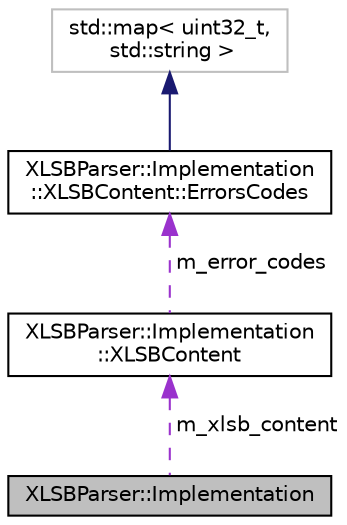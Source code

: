 digraph "XLSBParser::Implementation"
{
  edge [fontname="Helvetica",fontsize="10",labelfontname="Helvetica",labelfontsize="10"];
  node [fontname="Helvetica",fontsize="10",shape=record];
  Node1 [label="XLSBParser::Implementation",height=0.2,width=0.4,color="black", fillcolor="grey75", style="filled", fontcolor="black"];
  Node2 -> Node1 [dir="back",color="darkorchid3",fontsize="10",style="dashed",label=" m_xlsb_content" ,fontname="Helvetica"];
  Node2 [label="XLSBParser::Implementation\l::XLSBContent",height=0.2,width=0.4,color="black", fillcolor="white", style="filled",URL="$struct_x_l_s_b_parser_1_1_implementation_1_1_x_l_s_b_content.html"];
  Node3 -> Node2 [dir="back",color="darkorchid3",fontsize="10",style="dashed",label=" m_error_codes" ,fontname="Helvetica"];
  Node3 [label="XLSBParser::Implementation\l::XLSBContent::ErrorsCodes",height=0.2,width=0.4,color="black", fillcolor="white", style="filled",URL="$class_x_l_s_b_parser_1_1_implementation_1_1_x_l_s_b_content_1_1_errors_codes.html"];
  Node4 -> Node3 [dir="back",color="midnightblue",fontsize="10",style="solid",fontname="Helvetica"];
  Node4 [label="std::map\< uint32_t,\l std::string \>",height=0.2,width=0.4,color="grey75", fillcolor="white", style="filled"];
}
